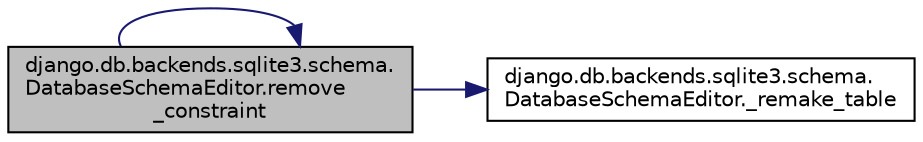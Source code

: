 digraph "django.db.backends.sqlite3.schema.DatabaseSchemaEditor.remove_constraint"
{
 // LATEX_PDF_SIZE
  edge [fontname="Helvetica",fontsize="10",labelfontname="Helvetica",labelfontsize="10"];
  node [fontname="Helvetica",fontsize="10",shape=record];
  rankdir="LR";
  Node1 [label="django.db.backends.sqlite3.schema.\lDatabaseSchemaEditor.remove\l_constraint",height=0.2,width=0.4,color="black", fillcolor="grey75", style="filled", fontcolor="black",tooltip=" "];
  Node1 -> Node2 [color="midnightblue",fontsize="10",style="solid",fontname="Helvetica"];
  Node2 [label="django.db.backends.sqlite3.schema.\lDatabaseSchemaEditor._remake_table",height=0.2,width=0.4,color="black", fillcolor="white", style="filled",URL="$d0/dfb/classdjango_1_1db_1_1backends_1_1sqlite3_1_1schema_1_1_database_schema_editor.html#a2d9b5dd3d48bb89312236047b1d316d3",tooltip=" "];
  Node1 -> Node1 [color="midnightblue",fontsize="10",style="solid",fontname="Helvetica"];
}
